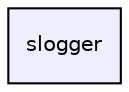 digraph G {
  compound=true
  node [ fontsize="10", fontname="Helvetica"];
  edge [ labelfontsize="10", labelfontname="Helvetica"];
  dir_8e5012fd57af658267ef13d43e14213f [shape=box, label="slogger", style="filled", fillcolor="#eeeeff", pencolor="black", URL="dir_8e5012fd57af658267ef13d43e14213f.html"];
}
